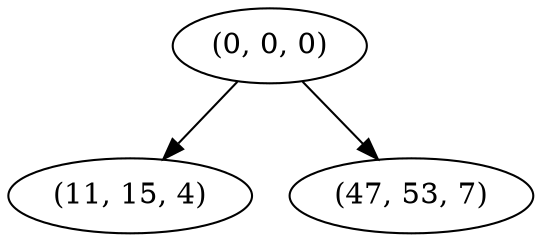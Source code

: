 digraph tree {
    "(0, 0, 0)";
    "(11, 15, 4)";
    "(47, 53, 7)";
    "(0, 0, 0)" -> "(11, 15, 4)";
    "(0, 0, 0)" -> "(47, 53, 7)";
}
